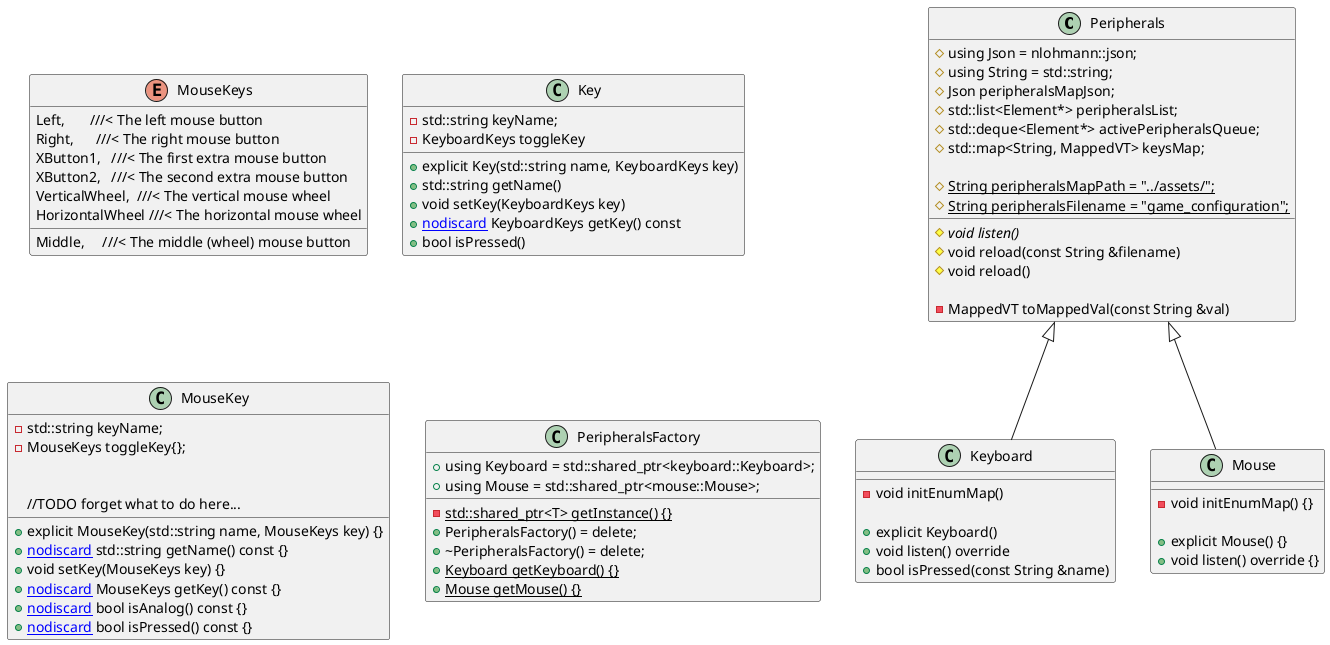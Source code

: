 @startuml

Peripherals <|-- Keyboard
Peripherals <|-- Mouse

enum MouseKeys {
		Left,       ///< The left mouse button
		Right,      ///< The right mouse button
		Middle,     ///< The middle (wheel) mouse button
		XButton1,   ///< The first extra mouse button
		XButton2,   ///< The second extra mouse button
		VerticalWheel,  ///< The vertical mouse wheel
		HorizontalWheel ///< The horizontal mouse wheel
}

class Peripherals {
		#using Json = nlohmann::json;
		#using String = std::string;
		#Json peripheralsMapJson;
		#std::list<Element*> peripheralsList;
		#std::deque<Element*> activePeripheralsQueue;
		#std::map<String, MappedVT> keysMap;

		#{static}  String peripheralsMapPath = "../assets/";
		#{static} String peripheralsFilename = "game_configuration";

		#{abstract} void listen()
		#void reload(const String &filename)
		#void reload()

		-MappedVT toMappedVal(const String &val)
}

class Key {
	-std::string keyName;
	-KeyboardKeys toggleKey

	+explicit Key(std::string name, KeyboardKeys key)
	+std::string getName()
	+void setKey(KeyboardKeys key)
	+[[nodiscard]] KeyboardKeys getKey() const
	+bool isPressed()
}

class Keyboard {
	-void initEnumMap()

	+explicit Keyboard()
	+void listen() override
	+bool isPressed(const String &name)
}

class MouseKey {
	-std::string keyName;
	-MouseKeys toggleKey{};

	+explicit MouseKey(std::string name, MouseKeys key) {}
	+[[nodiscard]] std::string getName() const {}
	+void setKey(MouseKeys key) {}
	+[[nodiscard]] MouseKeys getKey() const {}
	+[[nodiscard]] bool isAnalog() const {}
	+[[nodiscard]] bool isPressed() const {}

	//TODO forget what to do here...
}

class Mouse{
	-void initEnumMap() {}

	+explicit Mouse() {}
	+void listen() override {}
}

class PeripheralsFactory {
	-{static} std::shared_ptr<T> getInstance() {}

    +using Keyboard = std::shared_ptr<keyboard::Keyboard>;
	+using Mouse = std::shared_ptr<mouse::Mouse>;

	+PeripheralsFactory() = delete;
	+~PeripheralsFactory() = delete;
	+{static} Keyboard getKeyboard() {}
	+{static} Mouse getMouse() {}
}

@enduml